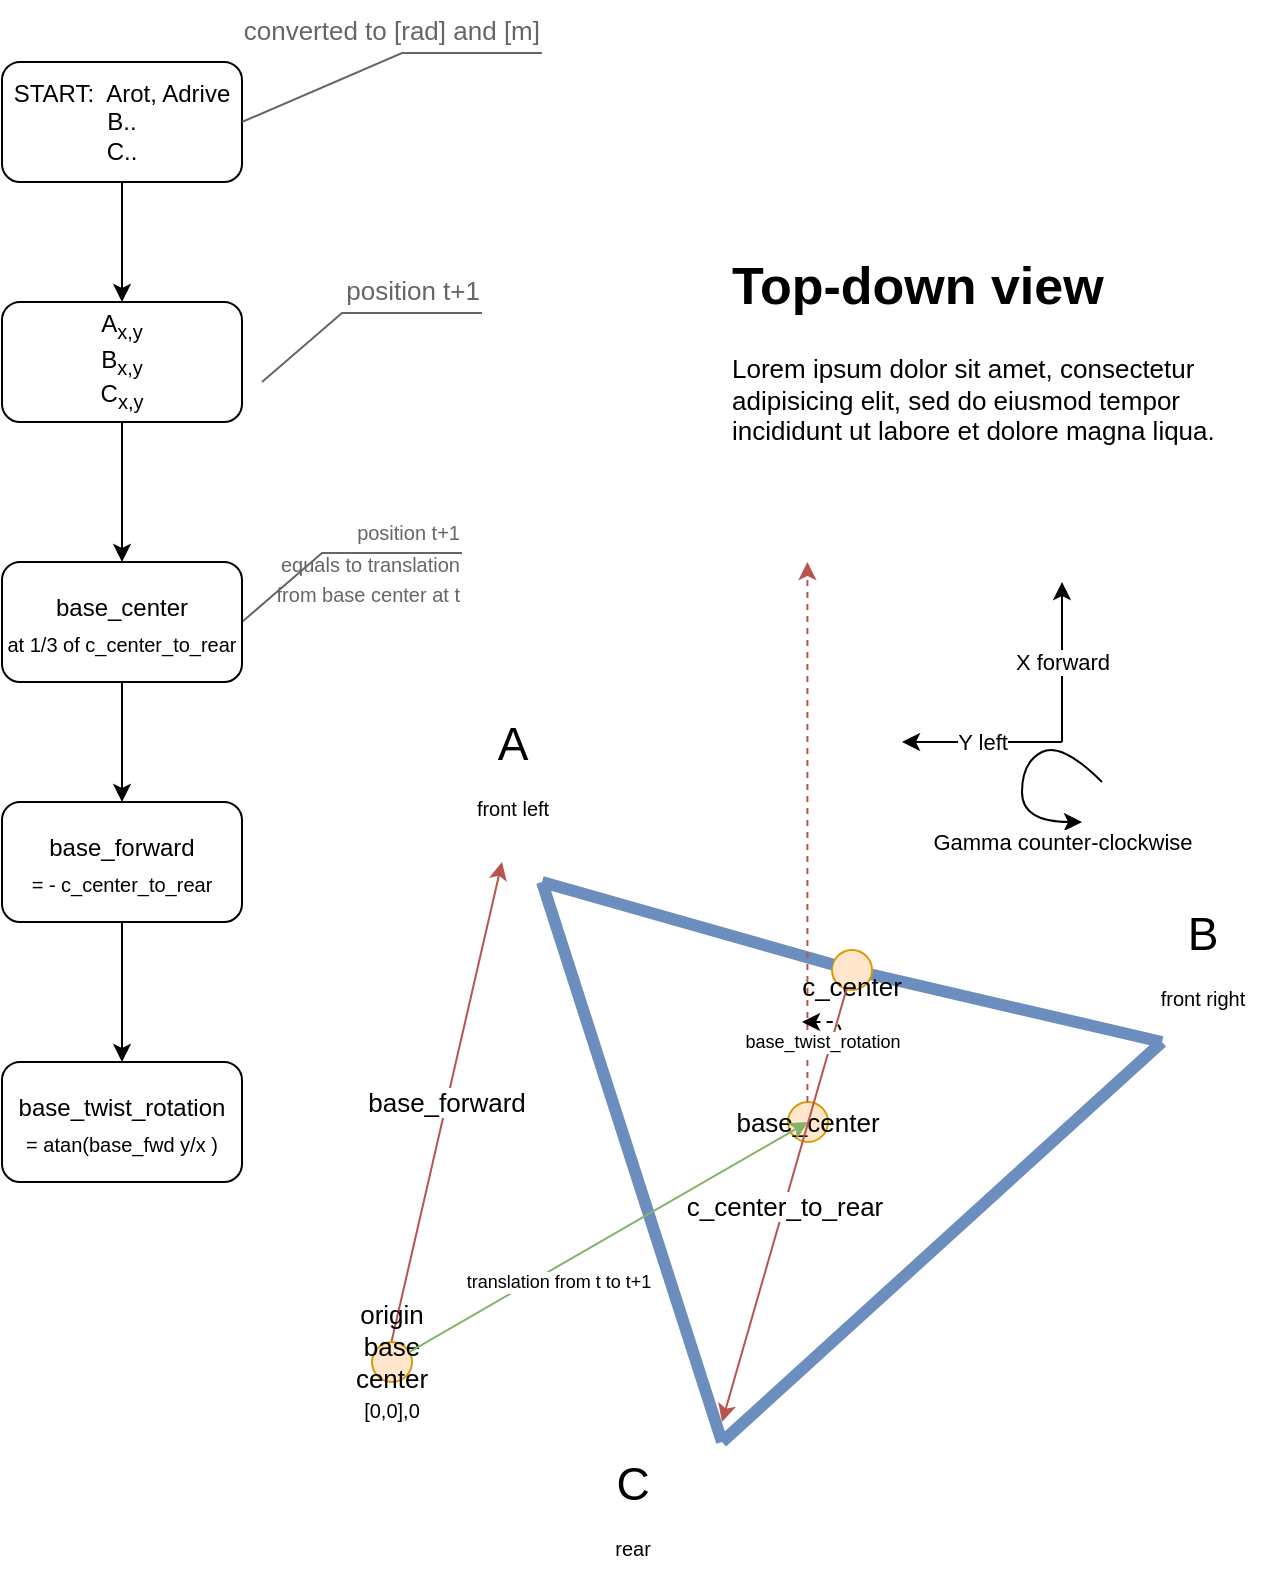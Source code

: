 <mxfile version="14.1.8" type="device"><diagram id="9FFRQm3a1vgfubmCZtdr" name="Odometry calculation"><mxGraphModel dx="760" dy="690" grid="1" gridSize="10" guides="1" tooltips="1" connect="1" arrows="1" fold="1" page="1" pageScale="1" pageWidth="850" pageHeight="1100" math="0" shadow="0"><root><mxCell id="0"/><mxCell id="1" parent="0"/><mxCell id="35C9n0I5DEh3UIy0kl5M-12" style="edgeStyle=orthogonalEdgeStyle;rounded=0;orthogonalLoop=1;jettySize=auto;html=1;fontSize=23;" edge="1" parent="1" source="35C9n0I5DEh3UIy0kl5M-2" target="35C9n0I5DEh3UIy0kl5M-13"><mxGeometry relative="1" as="geometry"><mxPoint x="250" y="190" as="targetPoint"/></mxGeometry></mxCell><mxCell id="35C9n0I5DEh3UIy0kl5M-2" value="START:&amp;nbsp; Arot, Adrive&lt;br&gt;B..&lt;br&gt;C.." style="rounded=1;whiteSpace=wrap;html=1;" vertex="1" parent="1"><mxGeometry x="190" y="70" width="120" height="60" as="geometry"/></mxCell><mxCell id="35C9n0I5DEh3UIy0kl5M-3" value="" style="endArrow=none;html=1;strokeWidth=6;fillColor=#dae8fc;strokeColor=#6c8ebf;" edge="1" parent="1"><mxGeometry width="50" height="50" relative="1" as="geometry"><mxPoint x="460" y="480" as="sourcePoint"/><mxPoint x="550" y="760" as="targetPoint"/></mxGeometry></mxCell><mxCell id="35C9n0I5DEh3UIy0kl5M-4" value="" style="endArrow=none;html=1;strokeWidth=6;fillColor=#dae8fc;strokeColor=#6c8ebf;" edge="1" parent="1" source="35C9n0I5DEh3UIy0kl5M-17"><mxGeometry width="50" height="50" relative="1" as="geometry"><mxPoint x="400" y="520" as="sourcePoint"/><mxPoint x="770" y="560" as="targetPoint"/></mxGeometry></mxCell><mxCell id="35C9n0I5DEh3UIy0kl5M-5" value="" style="endArrow=none;html=1;strokeWidth=6;fillColor=#dae8fc;strokeColor=#6c8ebf;" edge="1" parent="1"><mxGeometry width="50" height="50" relative="1" as="geometry"><mxPoint x="770" y="560" as="sourcePoint"/><mxPoint x="550" y="760" as="targetPoint"/></mxGeometry></mxCell><mxCell id="35C9n0I5DEh3UIy0kl5M-6" value="X forward" style="endArrow=classic;html=1;" edge="1" parent="1"><mxGeometry width="50" height="50" relative="1" as="geometry"><mxPoint x="720" y="410" as="sourcePoint"/><mxPoint x="720" y="330" as="targetPoint"/></mxGeometry></mxCell><mxCell id="35C9n0I5DEh3UIy0kl5M-7" value="Y left" style="endArrow=classic;html=1;" edge="1" parent="1"><mxGeometry width="50" height="50" relative="1" as="geometry"><mxPoint x="720" y="410" as="sourcePoint"/><mxPoint x="640" y="410" as="targetPoint"/></mxGeometry></mxCell><mxCell id="35C9n0I5DEh3UIy0kl5M-8" value="Gamma counter-clockwise" style="curved=1;endArrow=none;html=1;endFill=0;startArrow=classic;startFill=1;" edge="1" parent="1"><mxGeometry x="-0.819" y="10" width="50" height="50" relative="1" as="geometry"><mxPoint x="730" y="450" as="sourcePoint"/><mxPoint x="740" y="430" as="targetPoint"/><Array as="points"><mxPoint x="700" y="450"/><mxPoint x="700" y="420"/><mxPoint x="720" y="410"/></Array><mxPoint as="offset"/></mxGeometry></mxCell><mxCell id="35C9n0I5DEh3UIy0kl5M-9" value="A&lt;br style=&quot;font-size: 10px&quot;&gt;&lt;font style=&quot;font-size: 10px&quot;&gt;front left&lt;/font&gt;" style="text;html=1;align=center;verticalAlign=middle;resizable=0;points=[];autosize=1;fontSize=23;" vertex="1" parent="1"><mxGeometry x="420" y="390" width="50" height="70" as="geometry"/></mxCell><mxCell id="35C9n0I5DEh3UIy0kl5M-10" value="B&lt;br&gt;&lt;span style=&quot;font-size: 10px&quot;&gt;front right&lt;/span&gt;" style="text;html=1;align=center;verticalAlign=middle;resizable=0;points=[];autosize=1;fontSize=23;" vertex="1" parent="1"><mxGeometry x="760" y="485" width="60" height="70" as="geometry"/></mxCell><mxCell id="35C9n0I5DEh3UIy0kl5M-11" value="C&lt;br&gt;&lt;span style=&quot;font-size: 10px&quot;&gt;rear&lt;/span&gt;" style="text;html=1;align=center;verticalAlign=middle;resizable=0;points=[];autosize=1;fontSize=23;" vertex="1" parent="1"><mxGeometry x="490" y="760" width="30" height="70" as="geometry"/></mxCell><mxCell id="35C9n0I5DEh3UIy0kl5M-27" style="edgeStyle=orthogonalEdgeStyle;rounded=0;orthogonalLoop=1;jettySize=auto;html=1;strokeWidth=1;fontSize=13;" edge="1" parent="1" source="35C9n0I5DEh3UIy0kl5M-13" target="35C9n0I5DEh3UIy0kl5M-26"><mxGeometry relative="1" as="geometry"/></mxCell><mxCell id="35C9n0I5DEh3UIy0kl5M-13" value="A&lt;sub&gt;x,y&lt;br&gt;&lt;/sub&gt;B&lt;sub&gt;x,y&lt;br&gt;&lt;/sub&gt;C&lt;sub&gt;x,y&lt;/sub&gt;&lt;sub&gt;&lt;br&gt;&lt;/sub&gt;" style="rounded=1;whiteSpace=wrap;html=1;fontSize=12;" vertex="1" parent="1"><mxGeometry x="190" y="190" width="120" height="60" as="geometry"/></mxCell><mxCell id="35C9n0I5DEh3UIy0kl5M-14" value="&lt;font style=&quot;font-size: 10px&quot;&gt;position t+1&lt;br&gt;equals to translation&lt;br&gt;from base center at t&lt;/font&gt;" style="strokeWidth=1;shadow=0;dashed=0;align=center;html=1;shape=mxgraph.mockup.text.callout;linkText=;textSize=17;textColor=#666666;callDir=NE;callStyle=line;fontSize=13;fontColor=#666666;align=right;verticalAlign=top;strokeColor=#666666;" vertex="1" parent="1"><mxGeometry x="310" y="290" width="110" height="60" as="geometry"/></mxCell><mxCell id="35C9n0I5DEh3UIy0kl5M-15" value="converted to [rad] and [m]" style="strokeWidth=1;shadow=0;dashed=0;align=center;html=1;shape=mxgraph.mockup.text.callout;linkText=;textSize=17;textColor=#666666;callDir=NE;callStyle=line;fontSize=13;fontColor=#666666;align=right;verticalAlign=top;strokeColor=#666666;" vertex="1" parent="1"><mxGeometry x="310" y="40" width="150" height="60" as="geometry"/></mxCell><mxCell id="35C9n0I5DEh3UIy0kl5M-16" value="&lt;h1&gt;Top-down view&lt;/h1&gt;&lt;p&gt;Lorem ipsum dolor sit amet, consectetur adipisicing elit, sed do eiusmod tempor incididunt ut labore et dolore magna liqua.&lt;/p&gt;" style="text;html=1;strokeColor=none;fillColor=none;spacing=5;spacingTop=-20;whiteSpace=wrap;overflow=hidden;rounded=0;fontSize=13;" vertex="1" parent="1"><mxGeometry x="550" y="160" width="270" height="120" as="geometry"/></mxCell><mxCell id="35C9n0I5DEh3UIy0kl5M-17" value="&lt;br&gt;c_center" style="ellipse;whiteSpace=wrap;html=1;aspect=fixed;fontSize=13;fillColor=#ffe6cc;strokeColor=#d79b00;" vertex="1" parent="1"><mxGeometry x="605" y="514" width="20" height="20" as="geometry"/></mxCell><mxCell id="35C9n0I5DEh3UIy0kl5M-18" value="" style="endArrow=none;html=1;strokeWidth=6;fillColor=#dae8fc;strokeColor=#6c8ebf;" edge="1" parent="1" target="35C9n0I5DEh3UIy0kl5M-17"><mxGeometry width="50" height="50" relative="1" as="geometry"><mxPoint x="460" y="480" as="sourcePoint"/><mxPoint x="760" y="520" as="targetPoint"/></mxGeometry></mxCell><mxCell id="35C9n0I5DEh3UIy0kl5M-22" value="base_center" style="ellipse;whiteSpace=wrap;html=1;aspect=fixed;fontSize=13;fillColor=#ffe6cc;strokeColor=#d79b00;" vertex="1" parent="1"><mxGeometry x="583" y="590" width="20" height="20" as="geometry"/></mxCell><mxCell id="35C9n0I5DEh3UIy0kl5M-25" value="c_center_to_rear" style="rounded=0;orthogonalLoop=1;jettySize=auto;html=1;strokeWidth=1;fontSize=13;fillColor=#f8cecc;strokeColor=#b85450;" edge="1" parent="1" source="35C9n0I5DEh3UIy0kl5M-17"><mxGeometry relative="1" as="geometry"><mxPoint x="550" y="750" as="targetPoint"/><mxPoint x="600" y="530" as="sourcePoint"/></mxGeometry></mxCell><mxCell id="35C9n0I5DEh3UIy0kl5M-32" style="edgeStyle=orthogonalEdgeStyle;rounded=0;orthogonalLoop=1;jettySize=auto;html=1;startArrow=none;startFill=0;endArrow=classic;endFill=1;strokeWidth=1;fontSize=13;" edge="1" parent="1" source="35C9n0I5DEh3UIy0kl5M-26" target="35C9n0I5DEh3UIy0kl5M-31"><mxGeometry relative="1" as="geometry"/></mxCell><mxCell id="35C9n0I5DEh3UIy0kl5M-26" value="&lt;sub&gt;&lt;font style=&quot;font-size: 12px&quot;&gt;base_center&lt;/font&gt;&lt;br&gt;at 1/3 of c_center_to_rear&lt;br&gt;&lt;/sub&gt;" style="rounded=1;whiteSpace=wrap;html=1;fontSize=12;" vertex="1" parent="1"><mxGeometry x="190" y="320" width="120" height="60" as="geometry"/></mxCell><mxCell id="35C9n0I5DEh3UIy0kl5M-28" value="position t+1" style="strokeWidth=1;shadow=0;dashed=0;align=center;html=1;shape=mxgraph.mockup.text.callout;linkText=;textSize=17;textColor=#666666;callDir=NE;callStyle=line;fontSize=13;fontColor=#666666;align=right;verticalAlign=top;strokeColor=#666666;" vertex="1" parent="1"><mxGeometry x="320" y="170" width="110" height="60" as="geometry"/></mxCell><mxCell id="35C9n0I5DEh3UIy0kl5M-29" value="base_forward" style="endArrow=classic;html=1;strokeWidth=1;fontSize=13;fillColor=#f8cecc;strokeColor=#b85450;" edge="1" parent="1"><mxGeometry width="50" height="50" relative="1" as="geometry"><mxPoint x="384.71" y="710" as="sourcePoint"/><mxPoint x="440" y="470" as="targetPoint"/></mxGeometry></mxCell><mxCell id="35C9n0I5DEh3UIy0kl5M-38" style="edgeStyle=none;rounded=0;orthogonalLoop=1;jettySize=auto;html=1;startArrow=none;startFill=0;endArrow=classic;endFill=1;strokeWidth=1;fontSize=9;" edge="1" parent="1" source="35C9n0I5DEh3UIy0kl5M-31" target="35C9n0I5DEh3UIy0kl5M-37"><mxGeometry relative="1" as="geometry"/></mxCell><mxCell id="35C9n0I5DEh3UIy0kl5M-31" value="&lt;sub&gt;&lt;font style=&quot;font-size: 12px&quot;&gt;base_forward&lt;/font&gt;&lt;br&gt;= - c_center_to_rear&lt;br&gt;&lt;/sub&gt;" style="rounded=1;whiteSpace=wrap;html=1;fontSize=12;" vertex="1" parent="1"><mxGeometry x="190" y="440" width="120" height="60" as="geometry"/></mxCell><mxCell id="35C9n0I5DEh3UIy0kl5M-33" value="origin base center&lt;br&gt;&lt;font style=&quot;font-size: 10px&quot;&gt;[0,0],0&lt;/font&gt;" style="ellipse;whiteSpace=wrap;html=1;aspect=fixed;fontSize=13;fillColor=#ffe6cc;strokeColor=#d79b00;" vertex="1" parent="1"><mxGeometry x="375" y="710" width="20" height="20" as="geometry"/></mxCell><mxCell id="35C9n0I5DEh3UIy0kl5M-34" value="translation from t to t+1" style="endArrow=classic;html=1;strokeWidth=1;fontSize=9;entryX=0.5;entryY=0.5;entryDx=0;entryDy=0;entryPerimeter=0;fillColor=#d5e8d4;strokeColor=#82b366;" edge="1" parent="1" source="35C9n0I5DEh3UIy0kl5M-33" target="35C9n0I5DEh3UIy0kl5M-22"><mxGeometry x="-0.291" y="-7" width="50" height="50" relative="1" as="geometry"><mxPoint x="440" y="610" as="sourcePoint"/><mxPoint x="490" y="560" as="targetPoint"/><mxPoint as="offset"/></mxGeometry></mxCell><mxCell id="35C9n0I5DEh3UIy0kl5M-35" value="" style="endArrow=classic;html=1;strokeWidth=1;fontSize=13;fillColor=#f8cecc;strokeColor=#b85450;dashed=1;" edge="1" parent="1"><mxGeometry width="50" height="50" relative="1" as="geometry"><mxPoint x="592.71" y="590" as="sourcePoint"/><mxPoint x="592.71" y="320" as="targetPoint"/></mxGeometry></mxCell><mxCell id="35C9n0I5DEh3UIy0kl5M-36" value="base_twist_rotation" style="curved=1;endArrow=classic;html=1;dashed=1;strokeWidth=1;fontSize=9;" edge="1" parent="1"><mxGeometry x="0.333" y="10" width="50" height="50" relative="1" as="geometry"><mxPoint x="610" y="560" as="sourcePoint"/><mxPoint x="590" y="550" as="targetPoint"/><Array as="points"><mxPoint x="610" y="550"/><mxPoint x="600" y="550"/></Array><mxPoint as="offset"/></mxGeometry></mxCell><mxCell id="35C9n0I5DEh3UIy0kl5M-37" value="&lt;sub&gt;&lt;font style=&quot;font-size: 12px&quot;&gt;base_twist_rotation&lt;/font&gt;&lt;br&gt;= atan(base_fwd y/x )&lt;br&gt;&lt;/sub&gt;" style="rounded=1;whiteSpace=wrap;html=1;fontSize=12;" vertex="1" parent="1"><mxGeometry x="190" y="570" width="120" height="60" as="geometry"/></mxCell></root></mxGraphModel></diagram></mxfile>